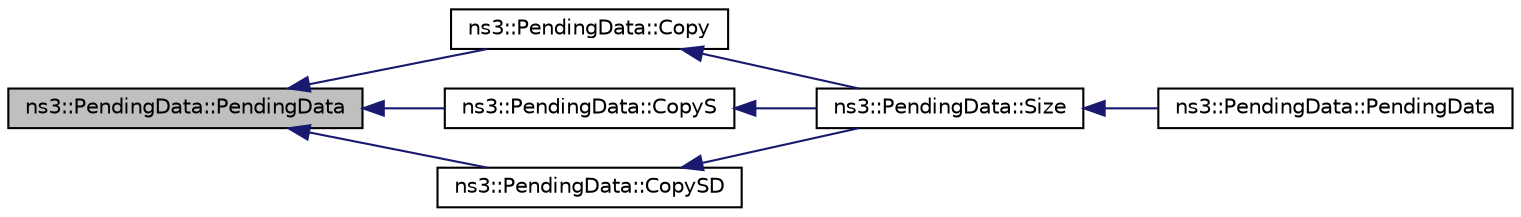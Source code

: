 digraph "ns3::PendingData::PendingData"
{
  edge [fontname="Helvetica",fontsize="10",labelfontname="Helvetica",labelfontsize="10"];
  node [fontname="Helvetica",fontsize="10",shape=record];
  rankdir="LR";
  Node1 [label="ns3::PendingData::PendingData",height=0.2,width=0.4,color="black", fillcolor="grey75", style="filled", fontcolor="black"];
  Node1 -> Node2 [dir="back",color="midnightblue",fontsize="10",style="solid"];
  Node2 [label="ns3::PendingData::Copy",height=0.2,width=0.4,color="black", fillcolor="white", style="filled",URL="$dd/d9e/classns3_1_1PendingData.html#aab33a24a6ab75995d6f152f6112356c6",tooltip="Create a copy of self. "];
  Node2 -> Node3 [dir="back",color="midnightblue",fontsize="10",style="solid"];
  Node3 [label="ns3::PendingData::Size",height=0.2,width=0.4,color="black", fillcolor="white", style="filled",URL="$dd/d9e/classns3_1_1PendingData.html#abbbae5f8a12762f9a85d2ddd5c9c9165"];
  Node3 -> Node4 [dir="back",color="midnightblue",fontsize="10",style="solid"];
  Node4 [label="ns3::PendingData::PendingData",height=0.2,width=0.4,color="black", fillcolor="white", style="filled",URL="$dd/d9e/classns3_1_1PendingData.html#ab7b46ebf4baf2c6b165c90b44bfdad4a"];
  Node1 -> Node5 [dir="back",color="midnightblue",fontsize="10",style="solid"];
  Node5 [label="ns3::PendingData::CopyS",height=0.2,width=0.4,color="black", fillcolor="white", style="filled",URL="$dd/d9e/classns3_1_1PendingData.html#ab6702eac0df0e475b6932ea8bdd3999e",tooltip="Create a copy of self with new size. "];
  Node5 -> Node3 [dir="back",color="midnightblue",fontsize="10",style="solid"];
  Node1 -> Node6 [dir="back",color="midnightblue",fontsize="10",style="solid"];
  Node6 [label="ns3::PendingData::CopySD",height=0.2,width=0.4,color="black", fillcolor="white", style="filled",URL="$dd/d9e/classns3_1_1PendingData.html#ac4501d658957228054461ec3e6ec6468",tooltip="Create a copy of self with new size, new data. "];
  Node6 -> Node3 [dir="back",color="midnightblue",fontsize="10",style="solid"];
}
